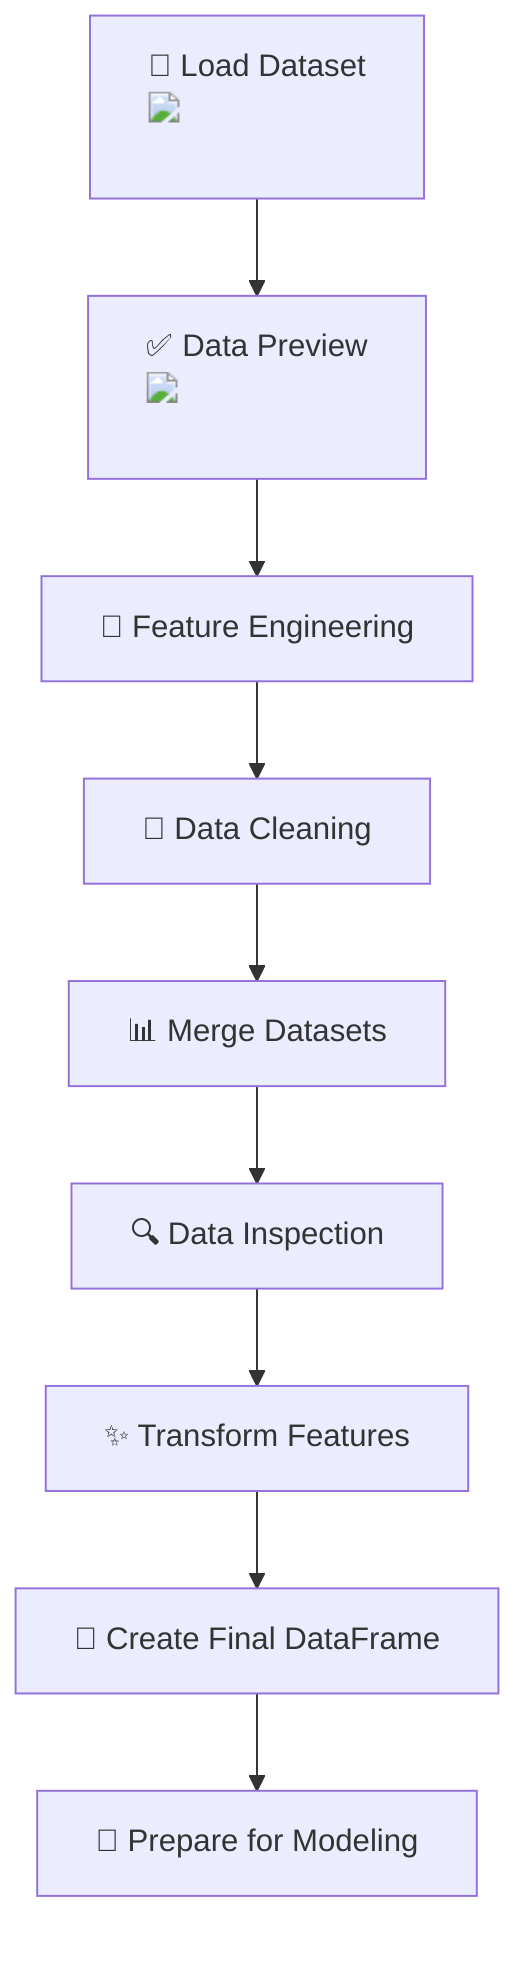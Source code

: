 flowchart TD
    A["📂 Load Dataset <img src='icons/file.svg'/> <br/>"] --> B["✅ Data Preview <img src='icons/table.svg'/> <br/>"]
    B --> C["🔧 Feature Engineering"]
    C --> D["🧹 Data Cleaning"]
    D --> E["📊 Merge Datasets"]
    E --> F["🔍 Data Inspection"]
    F --> G["✨ Transform Features"]
    G --> H["🚀 Create Final DataFrame"]
    H --> I["📝 Prepare for Modeling"]
